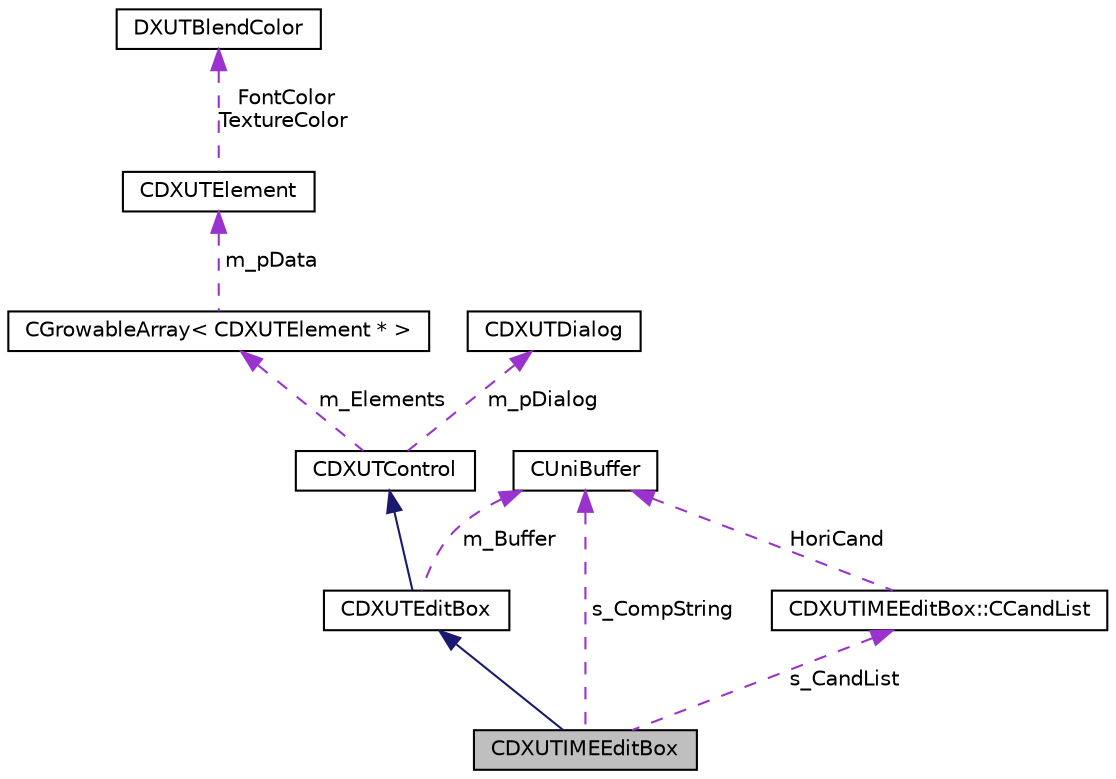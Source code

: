 digraph "CDXUTIMEEditBox"
{
  edge [fontname="Helvetica",fontsize="10",labelfontname="Helvetica",labelfontsize="10"];
  node [fontname="Helvetica",fontsize="10",shape=record];
  Node1 [label="CDXUTIMEEditBox",height=0.2,width=0.4,color="black", fillcolor="grey75", style="filled", fontcolor="black"];
  Node2 -> Node1 [dir="back",color="midnightblue",fontsize="10",style="solid",fontname="Helvetica"];
  Node2 [label="CDXUTEditBox",height=0.2,width=0.4,color="black", fillcolor="white", style="filled",URL="$class_c_d_x_u_t_edit_box.html"];
  Node3 -> Node2 [dir="back",color="midnightblue",fontsize="10",style="solid",fontname="Helvetica"];
  Node3 [label="CDXUTControl",height=0.2,width=0.4,color="black", fillcolor="white", style="filled",URL="$class_c_d_x_u_t_control.html"];
  Node4 -> Node3 [dir="back",color="darkorchid3",fontsize="10",style="dashed",label=" m_Elements" ,fontname="Helvetica"];
  Node4 [label="CGrowableArray\< CDXUTElement * \>",height=0.2,width=0.4,color="black", fillcolor="white", style="filled",URL="$class_c_growable_array.html"];
  Node5 -> Node4 [dir="back",color="darkorchid3",fontsize="10",style="dashed",label=" m_pData" ,fontname="Helvetica"];
  Node5 [label="CDXUTElement",height=0.2,width=0.4,color="black", fillcolor="white", style="filled",URL="$class_c_d_x_u_t_element.html"];
  Node6 -> Node5 [dir="back",color="darkorchid3",fontsize="10",style="dashed",label=" FontColor\nTextureColor" ,fontname="Helvetica"];
  Node6 [label="DXUTBlendColor",height=0.2,width=0.4,color="black", fillcolor="white", style="filled",URL="$struct_d_x_u_t_blend_color.html"];
  Node7 -> Node3 [dir="back",color="darkorchid3",fontsize="10",style="dashed",label=" m_pDialog" ,fontname="Helvetica"];
  Node7 [label="CDXUTDialog",height=0.2,width=0.4,color="black", fillcolor="white", style="filled",URL="$class_c_d_x_u_t_dialog.html"];
  Node8 -> Node2 [dir="back",color="darkorchid3",fontsize="10",style="dashed",label=" m_Buffer" ,fontname="Helvetica"];
  Node8 [label="CUniBuffer",height=0.2,width=0.4,color="black", fillcolor="white", style="filled",URL="$class_c_uni_buffer.html"];
  Node9 -> Node1 [dir="back",color="darkorchid3",fontsize="10",style="dashed",label=" s_CandList" ,fontname="Helvetica"];
  Node9 [label="CDXUTIMEEditBox::CCandList",height=0.2,width=0.4,color="black", fillcolor="white", style="filled",URL="$struct_c_d_x_u_t_i_m_e_edit_box_1_1_c_cand_list.html"];
  Node8 -> Node9 [dir="back",color="darkorchid3",fontsize="10",style="dashed",label=" HoriCand" ,fontname="Helvetica"];
  Node8 -> Node1 [dir="back",color="darkorchid3",fontsize="10",style="dashed",label=" s_CompString" ,fontname="Helvetica"];
}
